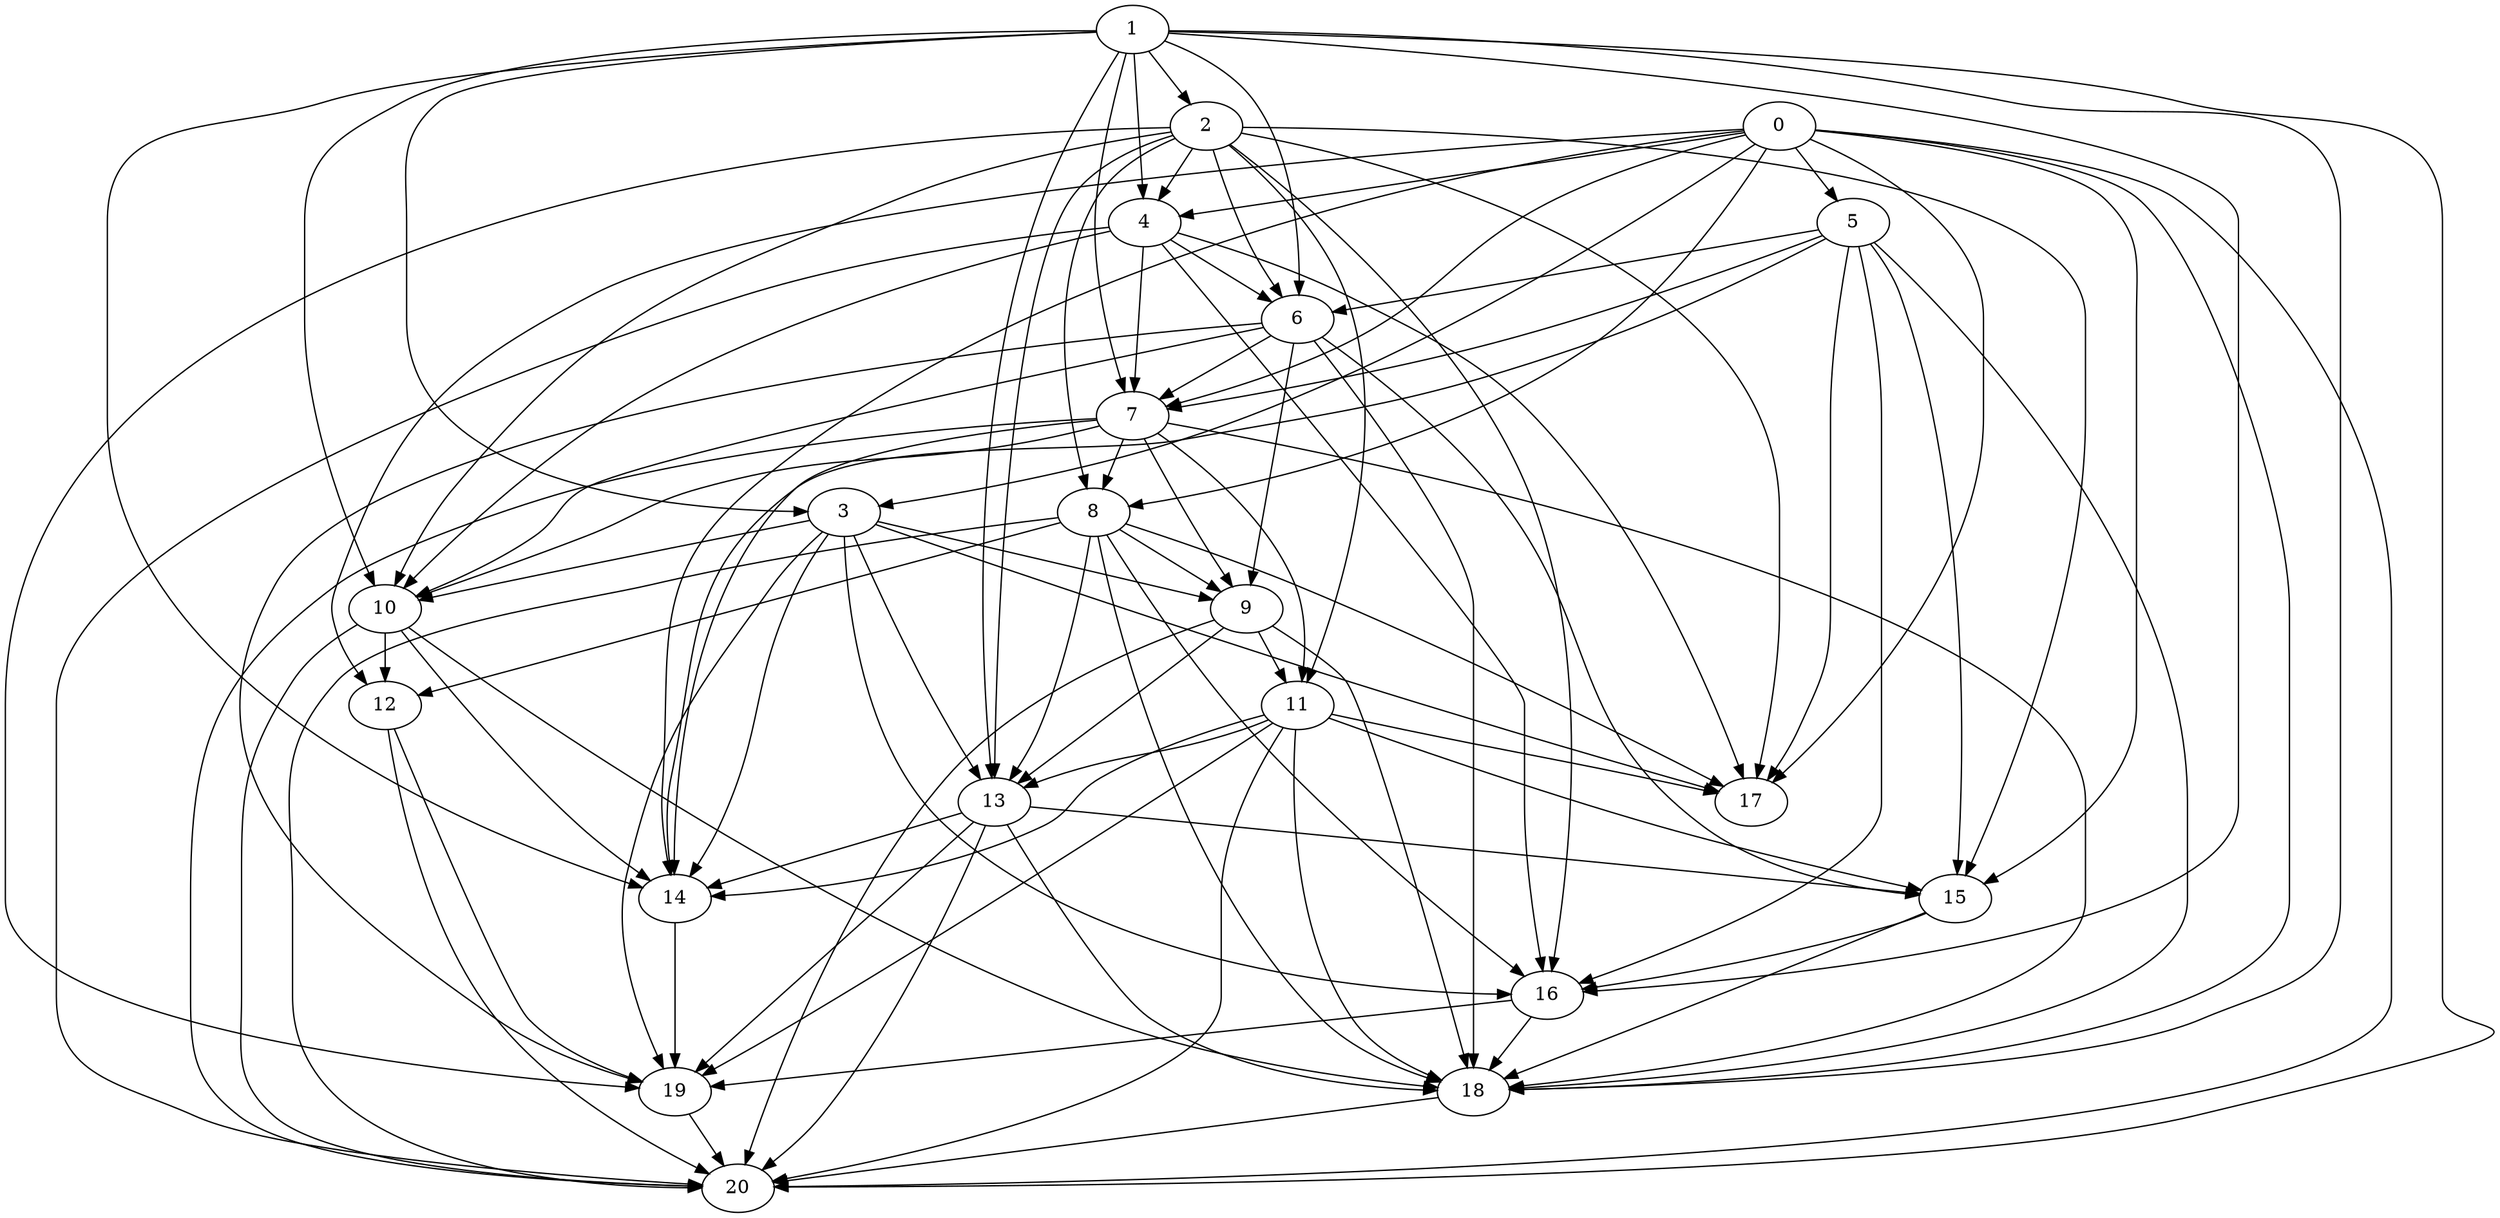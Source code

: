 digraph "Random_Nodes_21_Density_4.81_CCR_0.99_WeightType_Random" {
	graph ["Duplicate states"=0,
		GraphType=Random,
		"Max states in OPEN"=0,
		Modes="120000ms; topo-ordered tasks, ; Pruning: task equivalence, fixed order ready list, ; F-value: ; Optimisation: best schedule length (\
SL) optimisation on equal, ",
		NumberOfTasks=21,
		"Pruned using list schedule length"=1,
		"States removed from OPEN"=0,
		TargetSystem="Homogeneous-6",
		"Time to schedule (ms)"=119,
		"Total idle time"=431,
		"Total schedule length"=403,
		"Total sequential time"=598,
		"Total states created"=2
	];
	1	["Finish time"=14,
		Processor=0,
		"Start time"=0,
		Weight=14];
	2	["Finish time"=32,
		Processor=0,
		"Start time"=14,
		Weight=18];
	1 -> 2	[Weight=9];
	4	["Finish time"=77,
		Processor=0,
		"Start time"=32,
		Weight=45];
	1 -> 4	[Weight=6];
	6	["Finish time"=122,
		Processor=0,
		"Start time"=77,
		Weight=45];
	1 -> 6	[Weight=5];
	7	["Finish time"=167,
		Processor=0,
		"Start time"=122,
		Weight=45];
	1 -> 7	[Weight=7];
	3	["Finish time"=55,
		Processor=2,
		"Start time"=19,
		Weight=36];
	1 -> 3	[Weight=5];
	13	["Finish time"=258,
		Processor=0,
		"Start time"=244,
		Weight=14];
	1 -> 13	[Weight=6];
	10	["Finish time"=201,
		Processor=1,
		"Start time"=174,
		Weight=27];
	1 -> 10	[Weight=4];
	16	["Finish time"=335,
		Processor=0,
		"Start time"=294,
		Weight=41];
	1 -> 16	[Weight=3];
	14	["Finish time"=293,
		Processor=1,
		"Start time"=261,
		Weight=32];
	1 -> 14	[Weight=6];
	18	["Finish time"=380,
		Processor=0,
		"Start time"=335,
		Weight=45];
	1 -> 18	[Weight=5];
	20	["Finish time"=403,
		Processor=0,
		"Start time"=380,
		Weight=23];
	1 -> 20	[Weight=9];
	2 -> 4	[Weight=8];
	2 -> 6	[Weight=10];
	8	["Finish time"=185,
		Processor=0,
		"Start time"=167,
		Weight=18];
	2 -> 8	[Weight=7];
	11	["Finish time"=244,
		Processor=0,
		"Start time"=221,
		Weight=23];
	2 -> 11	[Weight=5];
	2 -> 13	[Weight=7];
	15	["Finish time"=294,
		Processor=0,
		"Start time"=258,
		Weight=36];
	2 -> 15	[Weight=6];
	2 -> 10	[Weight=8];
	2 -> 16	[Weight=10];
	19	["Finish time"=365,
		Processor=1,
		"Start time"=338,
		Weight=27];
	2 -> 19	[Weight=2];
	17	["Finish time"=261,
		Processor=2,
		"Start time"=252,
		Weight=9];
	2 -> 17	[Weight=2];
	0	["Finish time"=9,
		Processor=1,
		"Start time"=0,
		Weight=9];
	0 -> 4	[Weight=5];
	5	["Finish time"=32,
		Processor=1,
		"Start time"=9,
		Weight=23];
	0 -> 5	[Weight=6];
	0 -> 7	[Weight=10];
	0 -> 3	[Weight=6];
	0 -> 8	[Weight=10];
	0 -> 15	[Weight=4];
	12	["Finish time"=233,
		Processor=1,
		"Start time"=201,
		Weight=32];
	0 -> 12	[Weight=10];
	0 -> 14	[Weight=2];
	0 -> 18	[Weight=7];
	0 -> 20	[Weight=10];
	0 -> 17	[Weight=6];
	4 -> 6	[Weight=3];
	4 -> 7	[Weight=5];
	4 -> 10	[Weight=9];
	4 -> 16	[Weight=6];
	4 -> 20	[Weight=3];
	4 -> 17	[Weight=2];
	5 -> 6	[Weight=2];
	5 -> 7	[Weight=7];
	5 -> 15	[Weight=2];
	5 -> 16	[Weight=10];
	5 -> 14	[Weight=3];
	5 -> 18	[Weight=3];
	5 -> 17	[Weight=3];
	6 -> 7	[Weight=10];
	9	["Finish time"=221,
		Processor=0,
		"Start time"=185,
		Weight=36];
	6 -> 9	[Weight=5];
	6 -> 15	[Weight=6];
	6 -> 10	[Weight=9];
	6 -> 18	[Weight=4];
	6 -> 19	[Weight=8];
	7 -> 8	[Weight=4];
	7 -> 9	[Weight=9];
	7 -> 11	[Weight=2];
	7 -> 10	[Weight=7];
	7 -> 14	[Weight=7];
	7 -> 18	[Weight=3];
	7 -> 20	[Weight=5];
	3 -> 9	[Weight=7];
	3 -> 13	[Weight=4];
	3 -> 10	[Weight=2];
	3 -> 16	[Weight=7];
	3 -> 14	[Weight=4];
	3 -> 19	[Weight=3];
	3 -> 17	[Weight=8];
	8 -> 9	[Weight=2];
	8 -> 13	[Weight=10];
	8 -> 16	[Weight=5];
	8 -> 12	[Weight=9];
	8 -> 18	[Weight=9];
	8 -> 20	[Weight=7];
	8 -> 17	[Weight=9];
	9 -> 11	[Weight=9];
	9 -> 13	[Weight=2];
	9 -> 18	[Weight=6];
	9 -> 20	[Weight=3];
	11 -> 13	[Weight=2];
	11 -> 15	[Weight=2];
	11 -> 14	[Weight=6];
	11 -> 18	[Weight=4];
	11 -> 19	[Weight=7];
	11 -> 20	[Weight=10];
	11 -> 17	[Weight=8];
	13 -> 15	[Weight=6];
	13 -> 14	[Weight=3];
	13 -> 18	[Weight=5];
	13 -> 19	[Weight=5];
	13 -> 20	[Weight=7];
	15 -> 16	[Weight=8];
	15 -> 18	[Weight=9];
	10 -> 12	[Weight=9];
	10 -> 14	[Weight=6];
	10 -> 18	[Weight=9];
	10 -> 20	[Weight=2];
	16 -> 18	[Weight=6];
	16 -> 19	[Weight=3];
	12 -> 19	[Weight=4];
	12 -> 20	[Weight=10];
	14 -> 19	[Weight=2];
	18 -> 20	[Weight=4];
	19 -> 20	[Weight=8];
}
